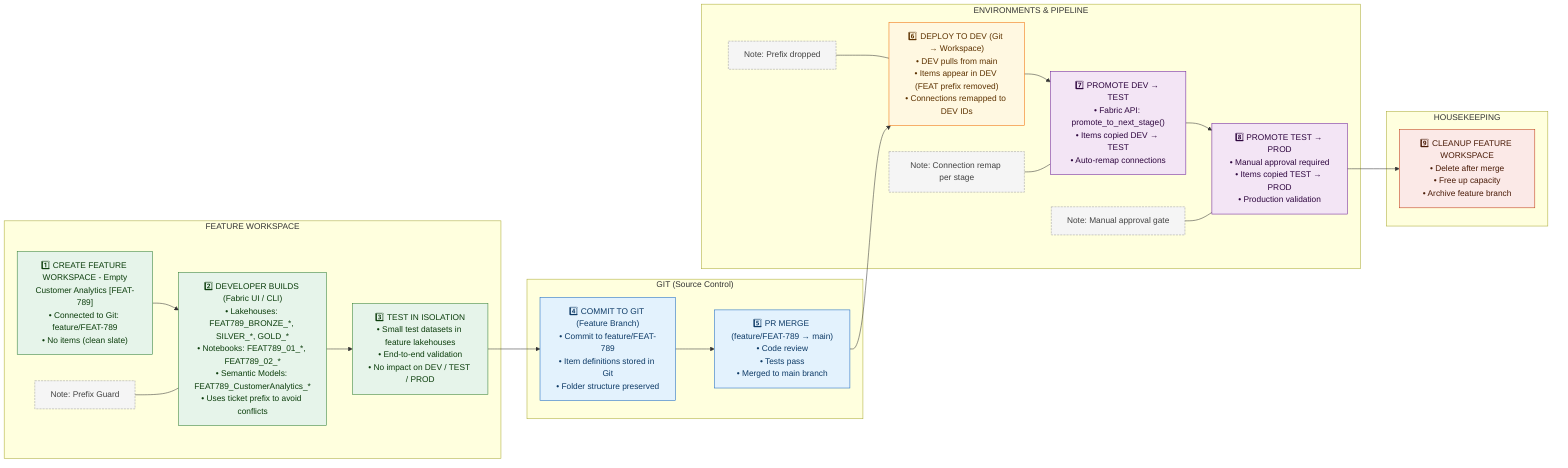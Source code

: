 ---
config:
  layout: dagre
---
flowchart LR
 subgraph L1["FEATURE WORKSPACE"]
    direction TB
        A1["1️⃣ CREATE FEATURE WORKSPACE - Empty
Customer Analytics [FEAT-789]
• Connected to Git: feature/FEAT-789
• No items (clean slate)"]
        A2["2️⃣ DEVELOPER BUILDS (Fabric UI / CLI)
• Lakehouses: FEAT789_BRONZE_*, SILVER_*, GOLD_*
• Notebooks: FEAT789_01_*, FEAT789_02_*
• Semantic Models: FEAT789_CustomerAnalytics_*
• Uses ticket prefix to avoid conflicts"]
        A3["3️⃣ TEST IN ISOLATION
• Small test datasets in feature lakehouses
• End-to-end validation
• No impact on DEV / TEST / PROD"]
        N1["Note: Prefix Guard"]
  end
 subgraph L2["GIT (Source Control)"]
    direction TB
        G1["4️⃣ COMMIT TO GIT (Feature Branch)
• Commit to feature/FEAT-789
• Item definitions stored in Git
• Folder structure preserved"]
        G2["5️⃣ PR MERGE (feature/FEAT-789 → main)
• Code review
• Tests pass
• Merged to main branch"]
  end
 subgraph L3["ENVIRONMENTS & PIPELINE"]
    direction TB
        D1["6️⃣ DEPLOY TO DEV (Git → Workspace)
• DEV pulls from main
• Items appear in DEV (FEAT prefix removed)
• Connections remapped to DEV IDs"]
        T1["7️⃣ PROMOTE DEV → TEST
• Fabric API: promote_to_next_stage()
• Items copied DEV → TEST
• Auto-remap connections"]
        P1["8️⃣ PROMOTE TEST → PROD
• Manual approval required
• Items copied TEST → PROD
• Production validation"]
        N2["Note: Prefix dropped"]
        N3["Note: Connection remap per stage"]
        N4["Note: Manual approval gate"]
  end
 subgraph L4["HOUSEKEEPING"]
    direction TB
        C1["9️⃣ CLEANUP FEATURE WORKSPACE
• Delete after merge
• Free up capacity
• Archive feature branch"]
  end
    A1 --> A2
    A2 --> A3
    N1 --- A2
    G1 --> G2
    D1 --> T1
    T1 --> P1
    N2 --- D1
    N3 --- T1
    N4 --- P1
    A3 --> G1
    G2 --> D1
    P1 --> C1
     A1:::feature
     A2:::feature
     A3:::feature
     N1:::note
     G1:::git
     G2:::git
     D1:::env
     T1:::pipeline
     P1:::pipeline
     N2:::note
     N3:::note
     N4:::note
     C1:::cleanup
    classDef feature fill:#E6F4EA,stroke:#2E7D32,stroke-width:1,color:#0B3D0B
    classDef git fill:#E3F2FD,stroke:#1565C0,stroke-width:1,color:#0D3A66
    classDef env fill:#FFF8E1,stroke:#EF6C00,stroke-width:1,color:#5D3200
    classDef pipeline fill:#F3E5F5,stroke:#6A1B9A,stroke-width:1,color:#2E063F
    classDef cleanup fill:#FBE9E7,stroke:#BF360C,stroke-width:1,color:#4A1B07
    classDef note fill:#F5F5F5,stroke:#9E9E9E,color:#424242,stroke-dasharray: 4 2
